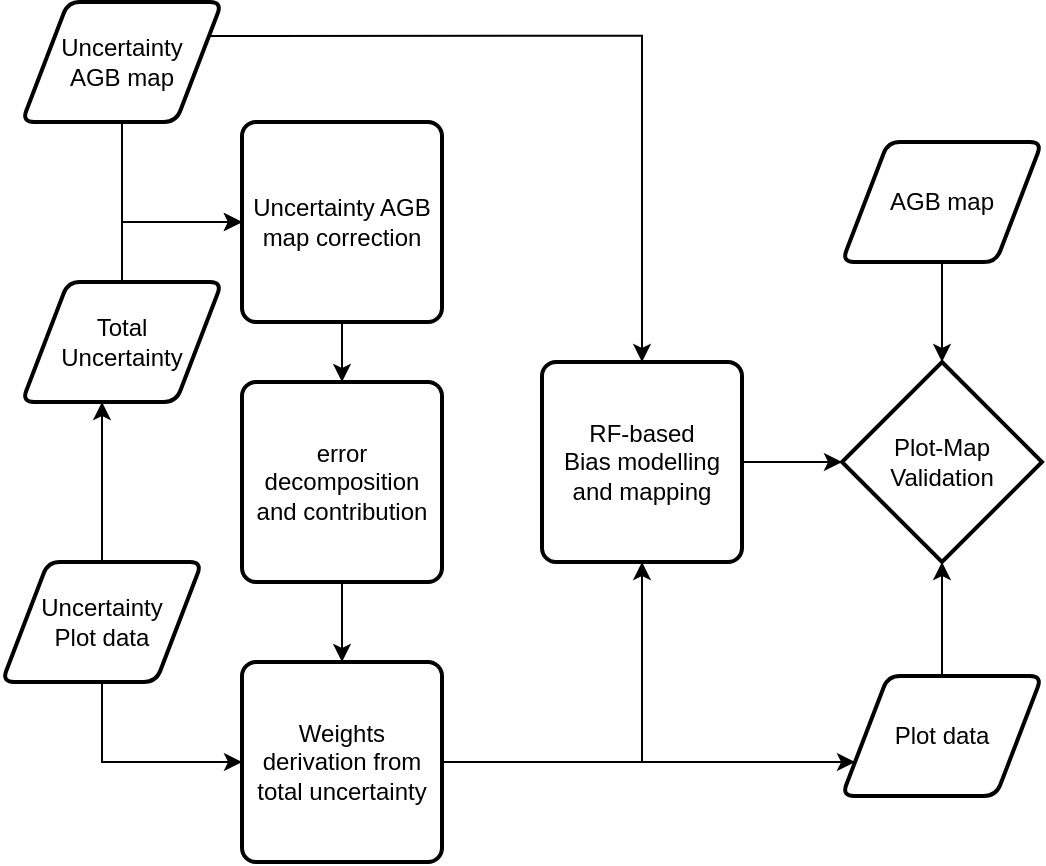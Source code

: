 <mxfile version="12.2.2" type="github" pages="1">
  <diagram id="p8VwJA1MWE8HJcfDLHrL" name="Page-1">
    <mxGraphModel dx="1622" dy="853" grid="1" gridSize="10" guides="1" tooltips="1" connect="1" arrows="1" fold="1" page="1" pageScale="1" pageWidth="850" pageHeight="1100" math="0" shadow="0">
      <root>
        <mxCell id="0"/>
        <mxCell id="1" parent="0"/>
        <mxCell id="grZF7iGKTRO_I2X3JlcP-33" style="edgeStyle=orthogonalEdgeStyle;rounded=0;orthogonalLoop=1;jettySize=auto;html=1;exitX=0.5;exitY=0;exitDx=0;exitDy=0;entryX=0.4;entryY=1;entryDx=0;entryDy=0;entryPerimeter=0;" edge="1" parent="1" source="grZF7iGKTRO_I2X3JlcP-2" target="grZF7iGKTRO_I2X3JlcP-4">
          <mxGeometry relative="1" as="geometry"/>
        </mxCell>
        <mxCell id="grZF7iGKTRO_I2X3JlcP-35" style="edgeStyle=orthogonalEdgeStyle;rounded=0;orthogonalLoop=1;jettySize=auto;html=1;exitX=0.5;exitY=1;exitDx=0;exitDy=0;entryX=0;entryY=0.5;entryDx=0;entryDy=0;" edge="1" parent="1" source="grZF7iGKTRO_I2X3JlcP-2" target="grZF7iGKTRO_I2X3JlcP-11">
          <mxGeometry relative="1" as="geometry"/>
        </mxCell>
        <mxCell id="grZF7iGKTRO_I2X3JlcP-2" value="Uncertainty&lt;br&gt;Plot data" style="shape=parallelogram;html=1;strokeWidth=2;perimeter=parallelogramPerimeter;whiteSpace=wrap;rounded=1;arcSize=12;size=0.23;" vertex="1" parent="1">
          <mxGeometry x="160" y="430" width="100" height="60" as="geometry"/>
        </mxCell>
        <mxCell id="grZF7iGKTRO_I2X3JlcP-31" style="edgeStyle=orthogonalEdgeStyle;rounded=0;orthogonalLoop=1;jettySize=auto;html=1;exitX=0.5;exitY=0;exitDx=0;exitDy=0;entryX=0;entryY=0.5;entryDx=0;entryDy=0;" edge="1" parent="1" source="grZF7iGKTRO_I2X3JlcP-4" target="grZF7iGKTRO_I2X3JlcP-16">
          <mxGeometry relative="1" as="geometry"/>
        </mxCell>
        <mxCell id="grZF7iGKTRO_I2X3JlcP-4" value="Total &lt;br&gt;Uncertainty" style="shape=parallelogram;html=1;strokeWidth=2;perimeter=parallelogramPerimeter;whiteSpace=wrap;rounded=1;arcSize=12;size=0.23;" vertex="1" parent="1">
          <mxGeometry x="170" y="290" width="100" height="60" as="geometry"/>
        </mxCell>
        <mxCell id="grZF7iGKTRO_I2X3JlcP-47" style="edgeStyle=orthogonalEdgeStyle;rounded=0;orthogonalLoop=1;jettySize=auto;html=1;exitX=1;exitY=0.5;exitDx=0;exitDy=0;entryX=0;entryY=0.75;entryDx=0;entryDy=0;" edge="1" parent="1" source="grZF7iGKTRO_I2X3JlcP-11" target="grZF7iGKTRO_I2X3JlcP-44">
          <mxGeometry relative="1" as="geometry"/>
        </mxCell>
        <mxCell id="grZF7iGKTRO_I2X3JlcP-48" style="edgeStyle=orthogonalEdgeStyle;rounded=0;orthogonalLoop=1;jettySize=auto;html=1;exitX=1;exitY=0.5;exitDx=0;exitDy=0;entryX=0.5;entryY=1;entryDx=0;entryDy=0;" edge="1" parent="1" source="grZF7iGKTRO_I2X3JlcP-11" target="grZF7iGKTRO_I2X3JlcP-20">
          <mxGeometry relative="1" as="geometry"/>
        </mxCell>
        <mxCell id="grZF7iGKTRO_I2X3JlcP-11" value="Weights derivation from total uncertainty" style="rounded=1;whiteSpace=wrap;html=1;absoluteArcSize=1;arcSize=14;strokeWidth=2;" vertex="1" parent="1">
          <mxGeometry x="280" y="480" width="100" height="100" as="geometry"/>
        </mxCell>
        <mxCell id="grZF7iGKTRO_I2X3JlcP-32" style="edgeStyle=orthogonalEdgeStyle;rounded=0;orthogonalLoop=1;jettySize=auto;html=1;exitX=0.5;exitY=1;exitDx=0;exitDy=0;entryX=0.5;entryY=0;entryDx=0;entryDy=0;" edge="1" parent="1" source="grZF7iGKTRO_I2X3JlcP-16" target="grZF7iGKTRO_I2X3JlcP-17">
          <mxGeometry relative="1" as="geometry"/>
        </mxCell>
        <mxCell id="grZF7iGKTRO_I2X3JlcP-16" value="Uncertainty AGB map correction" style="rounded=1;whiteSpace=wrap;html=1;absoluteArcSize=1;arcSize=14;strokeWidth=2;" vertex="1" parent="1">
          <mxGeometry x="280" y="210" width="100" height="100" as="geometry"/>
        </mxCell>
        <mxCell id="grZF7iGKTRO_I2X3JlcP-36" style="edgeStyle=orthogonalEdgeStyle;rounded=0;orthogonalLoop=1;jettySize=auto;html=1;exitX=0.5;exitY=1;exitDx=0;exitDy=0;entryX=0.5;entryY=0;entryDx=0;entryDy=0;" edge="1" parent="1" source="grZF7iGKTRO_I2X3JlcP-17" target="grZF7iGKTRO_I2X3JlcP-11">
          <mxGeometry relative="1" as="geometry"/>
        </mxCell>
        <mxCell id="grZF7iGKTRO_I2X3JlcP-17" value="error decomposition and contribution" style="rounded=1;whiteSpace=wrap;html=1;absoluteArcSize=1;arcSize=14;strokeWidth=2;" vertex="1" parent="1">
          <mxGeometry x="280" y="340" width="100" height="100" as="geometry"/>
        </mxCell>
        <mxCell id="grZF7iGKTRO_I2X3JlcP-49" style="edgeStyle=orthogonalEdgeStyle;rounded=0;orthogonalLoop=1;jettySize=auto;html=1;exitX=1;exitY=0.5;exitDx=0;exitDy=0;entryX=0;entryY=0.5;entryDx=0;entryDy=0;entryPerimeter=0;" edge="1" parent="1" source="grZF7iGKTRO_I2X3JlcP-20" target="grZF7iGKTRO_I2X3JlcP-45">
          <mxGeometry relative="1" as="geometry"/>
        </mxCell>
        <mxCell id="grZF7iGKTRO_I2X3JlcP-20" value="RF-based &lt;br&gt;Bias modelling and mapping" style="rounded=1;whiteSpace=wrap;html=1;absoluteArcSize=1;arcSize=14;strokeWidth=2;" vertex="1" parent="1">
          <mxGeometry x="430" y="330" width="100" height="100" as="geometry"/>
        </mxCell>
        <mxCell id="grZF7iGKTRO_I2X3JlcP-38" style="edgeStyle=orthogonalEdgeStyle;rounded=0;orthogonalLoop=1;jettySize=auto;html=1;exitX=0.5;exitY=1;exitDx=0;exitDy=0;entryX=0;entryY=0.5;entryDx=0;entryDy=0;" edge="1" parent="1" source="grZF7iGKTRO_I2X3JlcP-37" target="grZF7iGKTRO_I2X3JlcP-16">
          <mxGeometry relative="1" as="geometry"/>
        </mxCell>
        <mxCell id="grZF7iGKTRO_I2X3JlcP-39" style="edgeStyle=orthogonalEdgeStyle;rounded=0;orthogonalLoop=1;jettySize=auto;html=1;exitX=1;exitY=0.25;exitDx=0;exitDy=0;entryX=0.5;entryY=0;entryDx=0;entryDy=0;" edge="1" parent="1" source="grZF7iGKTRO_I2X3JlcP-37" target="grZF7iGKTRO_I2X3JlcP-20">
          <mxGeometry relative="1" as="geometry"/>
        </mxCell>
        <mxCell id="grZF7iGKTRO_I2X3JlcP-37" value="Uncertainty&lt;br&gt;AGB map" style="shape=parallelogram;html=1;strokeWidth=2;perimeter=parallelogramPerimeter;whiteSpace=wrap;rounded=1;arcSize=12;size=0.23;" vertex="1" parent="1">
          <mxGeometry x="170" y="150" width="100" height="60" as="geometry"/>
        </mxCell>
        <mxCell id="grZF7iGKTRO_I2X3JlcP-41" style="edgeStyle=orthogonalEdgeStyle;rounded=0;orthogonalLoop=1;jettySize=auto;html=1;exitX=0.5;exitY=1;exitDx=0;exitDy=0;entryX=0.5;entryY=0;entryDx=0;entryDy=0;entryPerimeter=0;" edge="1" parent="1" source="grZF7iGKTRO_I2X3JlcP-42" target="grZF7iGKTRO_I2X3JlcP-45">
          <mxGeometry relative="1" as="geometry"/>
        </mxCell>
        <mxCell id="grZF7iGKTRO_I2X3JlcP-42" value="AGB map" style="shape=parallelogram;html=1;strokeWidth=2;perimeter=parallelogramPerimeter;whiteSpace=wrap;rounded=1;arcSize=12;size=0.23;" vertex="1" parent="1">
          <mxGeometry x="580" y="220" width="100" height="60" as="geometry"/>
        </mxCell>
        <mxCell id="grZF7iGKTRO_I2X3JlcP-43" style="edgeStyle=orthogonalEdgeStyle;rounded=0;orthogonalLoop=1;jettySize=auto;html=1;exitX=0.5;exitY=0;exitDx=0;exitDy=0;entryX=0.5;entryY=1;entryDx=0;entryDy=0;entryPerimeter=0;" edge="1" parent="1" source="grZF7iGKTRO_I2X3JlcP-44" target="grZF7iGKTRO_I2X3JlcP-45">
          <mxGeometry relative="1" as="geometry"/>
        </mxCell>
        <mxCell id="grZF7iGKTRO_I2X3JlcP-44" value="Plot data" style="shape=parallelogram;html=1;strokeWidth=2;perimeter=parallelogramPerimeter;whiteSpace=wrap;rounded=1;arcSize=12;size=0.23;" vertex="1" parent="1">
          <mxGeometry x="580" y="487" width="100" height="60" as="geometry"/>
        </mxCell>
        <mxCell id="grZF7iGKTRO_I2X3JlcP-45" value="&lt;span style=&quot;white-space: normal&quot;&gt;Plot-Map&lt;br&gt;Validation&lt;/span&gt;" style="strokeWidth=2;html=1;shape=mxgraph.flowchart.decision;whiteSpace=wrap;" vertex="1" parent="1">
          <mxGeometry x="580" y="330" width="100" height="100" as="geometry"/>
        </mxCell>
      </root>
    </mxGraphModel>
  </diagram>
</mxfile>

